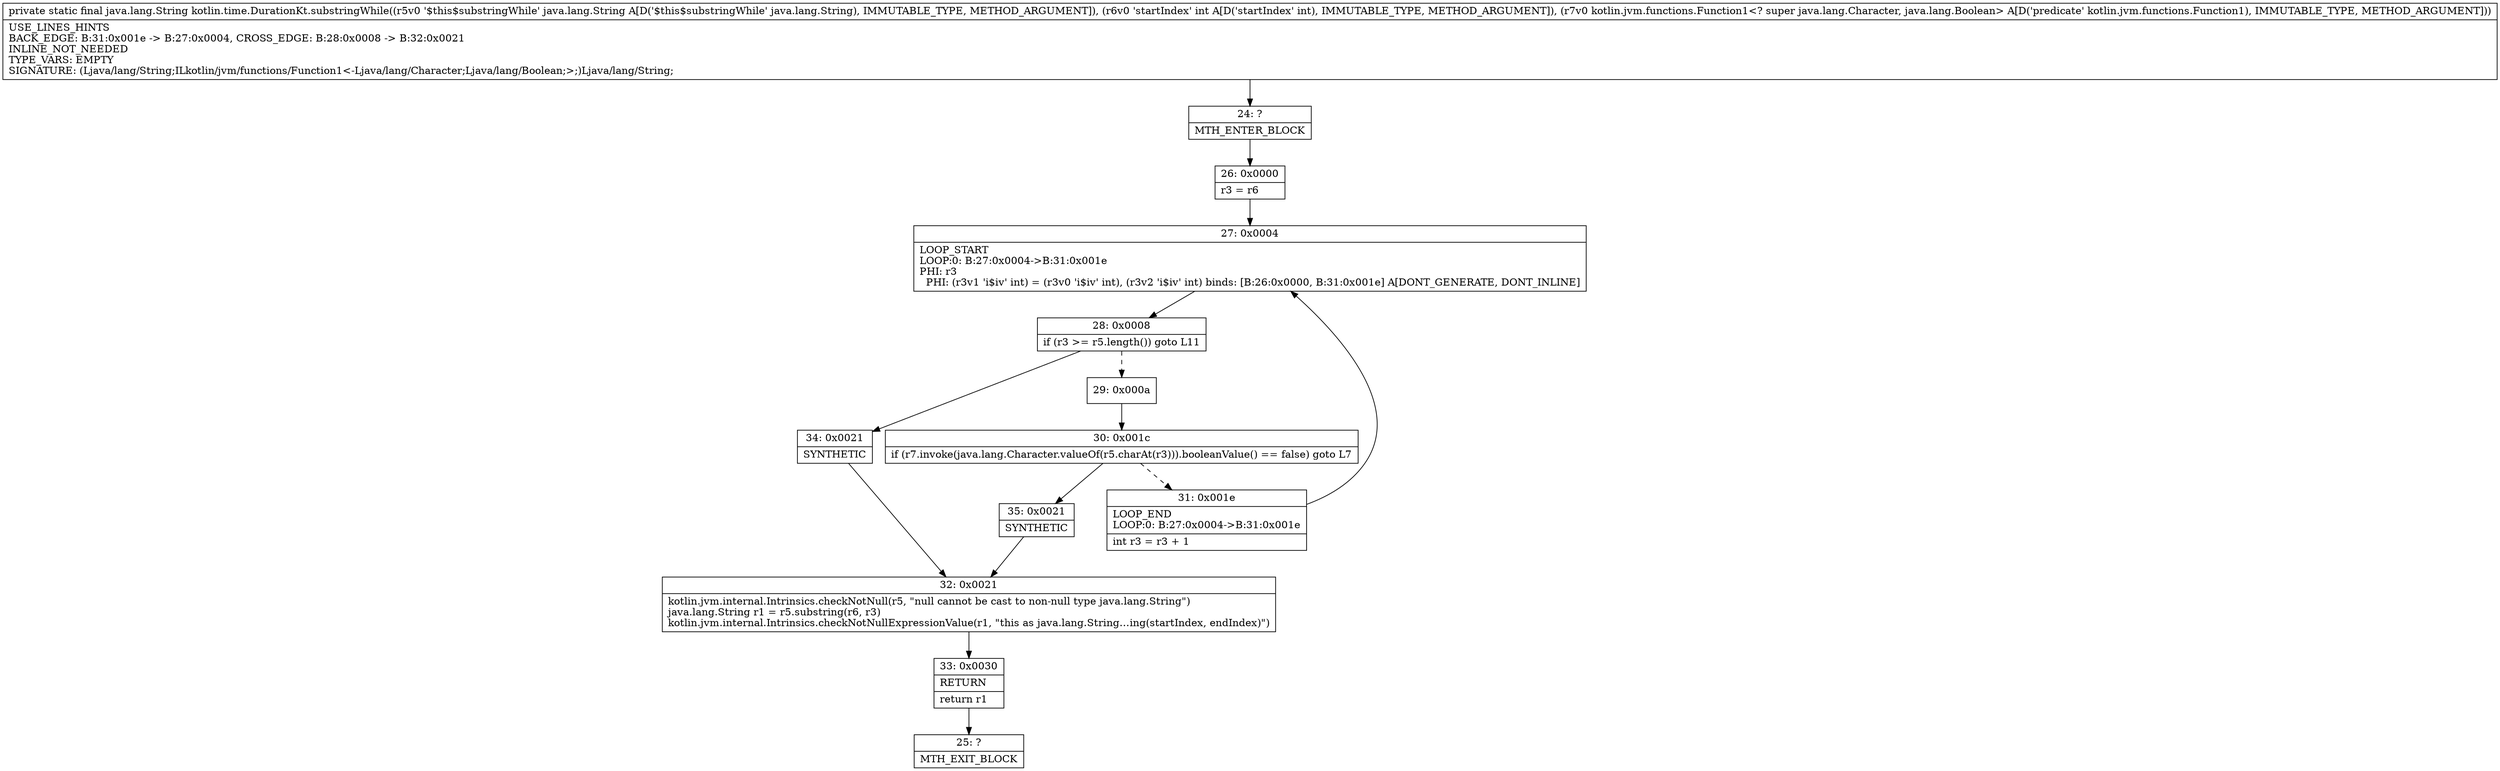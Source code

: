 digraph "CFG forkotlin.time.DurationKt.substringWhile(Ljava\/lang\/String;ILkotlin\/jvm\/functions\/Function1;)Ljava\/lang\/String;" {
Node_24 [shape=record,label="{24\:\ ?|MTH_ENTER_BLOCK\l}"];
Node_26 [shape=record,label="{26\:\ 0x0000|r3 = r6\l}"];
Node_27 [shape=record,label="{27\:\ 0x0004|LOOP_START\lLOOP:0: B:27:0x0004\-\>B:31:0x001e\lPHI: r3 \l  PHI: (r3v1 'i$iv' int) = (r3v0 'i$iv' int), (r3v2 'i$iv' int) binds: [B:26:0x0000, B:31:0x001e] A[DONT_GENERATE, DONT_INLINE]\l}"];
Node_28 [shape=record,label="{28\:\ 0x0008|if (r3 \>= r5.length()) goto L11\l}"];
Node_29 [shape=record,label="{29\:\ 0x000a}"];
Node_30 [shape=record,label="{30\:\ 0x001c|if (r7.invoke(java.lang.Character.valueOf(r5.charAt(r3))).booleanValue() == false) goto L7\l}"];
Node_31 [shape=record,label="{31\:\ 0x001e|LOOP_END\lLOOP:0: B:27:0x0004\-\>B:31:0x001e\l|int r3 = r3 + 1\l}"];
Node_35 [shape=record,label="{35\:\ 0x0021|SYNTHETIC\l}"];
Node_32 [shape=record,label="{32\:\ 0x0021|kotlin.jvm.internal.Intrinsics.checkNotNull(r5, \"null cannot be cast to non\-null type java.lang.String\")\ljava.lang.String r1 = r5.substring(r6, r3)\lkotlin.jvm.internal.Intrinsics.checkNotNullExpressionValue(r1, \"this as java.lang.String…ing(startIndex, endIndex)\")\l}"];
Node_33 [shape=record,label="{33\:\ 0x0030|RETURN\l|return r1\l}"];
Node_25 [shape=record,label="{25\:\ ?|MTH_EXIT_BLOCK\l}"];
Node_34 [shape=record,label="{34\:\ 0x0021|SYNTHETIC\l}"];
MethodNode[shape=record,label="{private static final java.lang.String kotlin.time.DurationKt.substringWhile((r5v0 '$this$substringWhile' java.lang.String A[D('$this$substringWhile' java.lang.String), IMMUTABLE_TYPE, METHOD_ARGUMENT]), (r6v0 'startIndex' int A[D('startIndex' int), IMMUTABLE_TYPE, METHOD_ARGUMENT]), (r7v0 kotlin.jvm.functions.Function1\<? super java.lang.Character, java.lang.Boolean\> A[D('predicate' kotlin.jvm.functions.Function1), IMMUTABLE_TYPE, METHOD_ARGUMENT]))  | USE_LINES_HINTS\lBACK_EDGE: B:31:0x001e \-\> B:27:0x0004, CROSS_EDGE: B:28:0x0008 \-\> B:32:0x0021\lINLINE_NOT_NEEDED\lTYPE_VARS: EMPTY\lSIGNATURE: (Ljava\/lang\/String;ILkotlin\/jvm\/functions\/Function1\<\-Ljava\/lang\/Character;Ljava\/lang\/Boolean;\>;)Ljava\/lang\/String;\l}"];
MethodNode -> Node_24;Node_24 -> Node_26;
Node_26 -> Node_27;
Node_27 -> Node_28;
Node_28 -> Node_29[style=dashed];
Node_28 -> Node_34;
Node_29 -> Node_30;
Node_30 -> Node_31[style=dashed];
Node_30 -> Node_35;
Node_31 -> Node_27;
Node_35 -> Node_32;
Node_32 -> Node_33;
Node_33 -> Node_25;
Node_34 -> Node_32;
}

